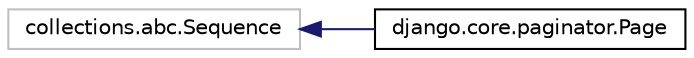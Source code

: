 digraph "Graphical Class Hierarchy"
{
 // LATEX_PDF_SIZE
  edge [fontname="Helvetica",fontsize="10",labelfontname="Helvetica",labelfontsize="10"];
  node [fontname="Helvetica",fontsize="10",shape=record];
  rankdir="LR";
  Node3305 [label="collections.abc.Sequence",height=0.2,width=0.4,color="grey75", fillcolor="white", style="filled",tooltip=" "];
  Node3305 -> Node0 [dir="back",color="midnightblue",fontsize="10",style="solid",fontname="Helvetica"];
  Node0 [label="django.core.paginator.Page",height=0.2,width=0.4,color="black", fillcolor="white", style="filled",URL="$classdjango_1_1core_1_1paginator_1_1_page.html",tooltip=" "];
}
